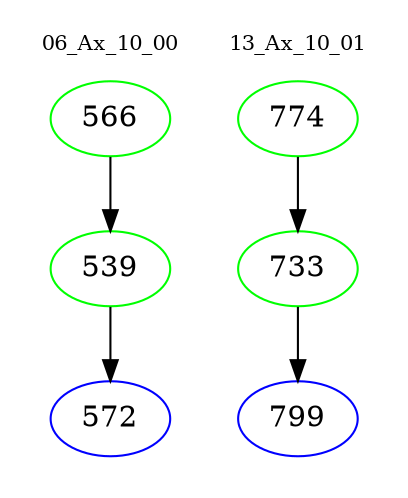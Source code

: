 digraph{
subgraph cluster_0 {
color = white
label = "06_Ax_10_00";
fontsize=10;
T0_566 [label="566", color="green"]
T0_566 -> T0_539 [color="black"]
T0_539 [label="539", color="green"]
T0_539 -> T0_572 [color="black"]
T0_572 [label="572", color="blue"]
}
subgraph cluster_1 {
color = white
label = "13_Ax_10_01";
fontsize=10;
T1_774 [label="774", color="green"]
T1_774 -> T1_733 [color="black"]
T1_733 [label="733", color="green"]
T1_733 -> T1_799 [color="black"]
T1_799 [label="799", color="blue"]
}
}
